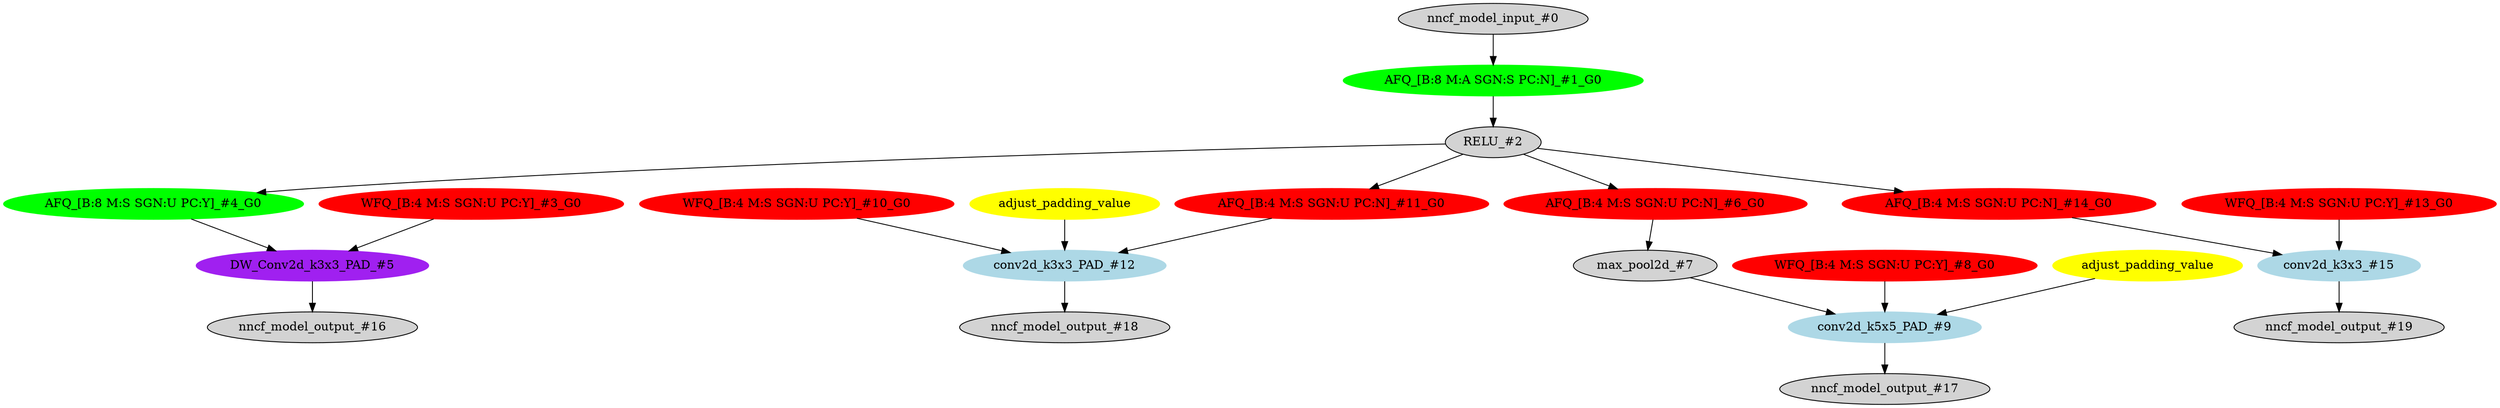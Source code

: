 strict digraph  {
"0 /nncf_model_input" [id=0, label="nncf_model_input_#0", scope="", style=filled, type=nncf_model_input];
"1 AsymmetricQuantizer/asymmetric_quantize" [color=green, id=1, label="AFQ_[B:8 M:A SGN:S PC:N]_#1_G0", scope=AsymmetricQuantizer, style=filled, type=asymmetric_quantize];
"2 MultiBranchesModel/ReLU/RELU" [id=2, label="RELU_#2", scope="MultiBranchesModel/ReLU", style=filled, type=RELU];
"3 MultiBranchesModel/NNCFConv2d[conv_a]/ModuleDict[pre_ops]/UpdateWeight[0]/SymmetricQuantizer[op]/symmetric_quantize" [color=red, id=3, label="WFQ_[B:4 M:S SGN:U PC:Y]_#3_G0", scope="MultiBranchesModel/NNCFConv2d[conv_a]/ModuleDict[pre_ops]/UpdateWeight[0]/SymmetricQuantizer[op]", style=filled, type=symmetric_quantize];
"4 MultiBranchesModel/NNCFConv2d[conv_a]/SymmetricQuantizer/symmetric_quantize" [color=green, id=4, label="AFQ_[B:8 M:S SGN:U PC:Y]_#4_G0", scope="MultiBranchesModel/NNCFConv2d[conv_a]/SymmetricQuantizer", style=filled, type=symmetric_quantize];
"5 MultiBranchesModel/NNCFConv2d[conv_a]/conv2d" [color=purple, id=5, label="DW_Conv2d_k3x3_PAD_#5", scope="MultiBranchesModel/NNCFConv2d[conv_a]", style=filled, type=conv2d];
"6 MultiBranchesModel/MaxPool2d[max_pool_b]/SymmetricQuantizer/symmetric_quantize" [color=red, id=6, label="AFQ_[B:4 M:S SGN:U PC:N]_#6_G0", scope="MultiBranchesModel/MaxPool2d[max_pool_b]/SymmetricQuantizer", style=filled, type=symmetric_quantize];
"7 MultiBranchesModel/MaxPool2d[max_pool_b]/max_pool2d" [id=7, label="max_pool2d_#7", scope="MultiBranchesModel/MaxPool2d[max_pool_b]", style=filled, type=max_pool2d];
"8 MultiBranchesModel/NNCFConv2d[conv_b]/ModuleDict[pre_ops]/UpdateWeight[1]/SymmetricQuantizer[op]/symmetric_quantize" [color=red, id=8, label="WFQ_[B:4 M:S SGN:U PC:Y]_#8_G0", scope="MultiBranchesModel/NNCFConv2d[conv_b]/ModuleDict[pre_ops]/UpdateWeight[1]/SymmetricQuantizer[op]", style=filled, type=symmetric_quantize];
"9 MultiBranchesModel/NNCFConv2d[conv_b]/conv2d" [color=lightblue, id=9, label="conv2d_k5x5_PAD_#9", scope="MultiBranchesModel/NNCFConv2d[conv_b]", style=filled, type=conv2d];
"10 MultiBranchesModel/NNCFConv2d[conv_c]/ModuleDict[pre_ops]/UpdateWeight[1]/SymmetricQuantizer[op]/symmetric_quantize" [color=red, id=10, label="WFQ_[B:4 M:S SGN:U PC:Y]_#10_G0", scope="MultiBranchesModel/NNCFConv2d[conv_c]/ModuleDict[pre_ops]/UpdateWeight[1]/SymmetricQuantizer[op]", style=filled, type=symmetric_quantize];
"11 MultiBranchesModel/NNCFConv2d[conv_c]/SymmetricQuantizer/symmetric_quantize" [color=red, id=11, label="AFQ_[B:4 M:S SGN:U PC:N]_#11_G0", scope="MultiBranchesModel/NNCFConv2d[conv_c]/SymmetricQuantizer", style=filled, type=symmetric_quantize];
"12 MultiBranchesModel/NNCFConv2d[conv_c]/conv2d" [color=lightblue, id=12, label="conv2d_k3x3_PAD_#12", scope="MultiBranchesModel/NNCFConv2d[conv_c]", style=filled, type=conv2d];
"13 MultiBranchesModel/NNCFConv2d[conv_d]/ModuleDict[pre_ops]/UpdateWeight[0]/SymmetricQuantizer[op]/symmetric_quantize" [color=red, id=13, label="WFQ_[B:4 M:S SGN:U PC:Y]_#13_G0", scope="MultiBranchesModel/NNCFConv2d[conv_d]/ModuleDict[pre_ops]/UpdateWeight[0]/SymmetricQuantizer[op]", style=filled, type=symmetric_quantize];
"14 MultiBranchesModel/NNCFConv2d[conv_d]/SymmetricQuantizer/symmetric_quantize" [color=red, id=14, label="AFQ_[B:4 M:S SGN:U PC:N]_#14_G0", scope="MultiBranchesModel/NNCFConv2d[conv_d]/SymmetricQuantizer", style=filled, type=symmetric_quantize];
"15 MultiBranchesModel/NNCFConv2d[conv_d]/conv2d" [color=lightblue, id=15, label="conv2d_k3x3_#15", scope="MultiBranchesModel/NNCFConv2d[conv_d]", style=filled, type=conv2d];
"16 /nncf_model_output" [id=16, label="nncf_model_output_#16", scope="", style=filled, type=nncf_model_output];
"17 /nncf_model_output" [id=17, label="nncf_model_output_#17", scope="", style=filled, type=nncf_model_output];
"18 /nncf_model_output" [id=18, label="nncf_model_output_#18", scope="", style=filled, type=nncf_model_output];
"19 /nncf_model_output" [id=19, label="nncf_model_output_#19", scope="", style=filled, type=nncf_model_output];
"9 MultiBranchesModel/NNCFConv2d[conv_b]/conv2d_apad" [color=yellow, label=adjust_padding_value, style=filled, type=""];
"12 MultiBranchesModel/NNCFConv2d[conv_c]/conv2d_apad" [color=yellow, label=adjust_padding_value, style=filled, type=""];
"0 /nncf_model_input" -> "1 AsymmetricQuantizer/asymmetric_quantize";
"1 AsymmetricQuantizer/asymmetric_quantize" -> "2 MultiBranchesModel/ReLU/RELU";
"2 MultiBranchesModel/ReLU/RELU" -> "4 MultiBranchesModel/NNCFConv2d[conv_a]/SymmetricQuantizer/symmetric_quantize";
"2 MultiBranchesModel/ReLU/RELU" -> "6 MultiBranchesModel/MaxPool2d[max_pool_b]/SymmetricQuantizer/symmetric_quantize";
"2 MultiBranchesModel/ReLU/RELU" -> "11 MultiBranchesModel/NNCFConv2d[conv_c]/SymmetricQuantizer/symmetric_quantize";
"2 MultiBranchesModel/ReLU/RELU" -> "14 MultiBranchesModel/NNCFConv2d[conv_d]/SymmetricQuantizer/symmetric_quantize";
"3 MultiBranchesModel/NNCFConv2d[conv_a]/ModuleDict[pre_ops]/UpdateWeight[0]/SymmetricQuantizer[op]/symmetric_quantize" -> "5 MultiBranchesModel/NNCFConv2d[conv_a]/conv2d";
"4 MultiBranchesModel/NNCFConv2d[conv_a]/SymmetricQuantizer/symmetric_quantize" -> "5 MultiBranchesModel/NNCFConv2d[conv_a]/conv2d";
"5 MultiBranchesModel/NNCFConv2d[conv_a]/conv2d" -> "16 /nncf_model_output";
"6 MultiBranchesModel/MaxPool2d[max_pool_b]/SymmetricQuantizer/symmetric_quantize" -> "7 MultiBranchesModel/MaxPool2d[max_pool_b]/max_pool2d";
"7 MultiBranchesModel/MaxPool2d[max_pool_b]/max_pool2d" -> "9 MultiBranchesModel/NNCFConv2d[conv_b]/conv2d";
"8 MultiBranchesModel/NNCFConv2d[conv_b]/ModuleDict[pre_ops]/UpdateWeight[1]/SymmetricQuantizer[op]/symmetric_quantize" -> "9 MultiBranchesModel/NNCFConv2d[conv_b]/conv2d";
"9 MultiBranchesModel/NNCFConv2d[conv_b]/conv2d" -> "17 /nncf_model_output";
"10 MultiBranchesModel/NNCFConv2d[conv_c]/ModuleDict[pre_ops]/UpdateWeight[1]/SymmetricQuantizer[op]/symmetric_quantize" -> "12 MultiBranchesModel/NNCFConv2d[conv_c]/conv2d";
"11 MultiBranchesModel/NNCFConv2d[conv_c]/SymmetricQuantizer/symmetric_quantize" -> "12 MultiBranchesModel/NNCFConv2d[conv_c]/conv2d";
"12 MultiBranchesModel/NNCFConv2d[conv_c]/conv2d" -> "18 /nncf_model_output";
"13 MultiBranchesModel/NNCFConv2d[conv_d]/ModuleDict[pre_ops]/UpdateWeight[0]/SymmetricQuantizer[op]/symmetric_quantize" -> "15 MultiBranchesModel/NNCFConv2d[conv_d]/conv2d";
"14 MultiBranchesModel/NNCFConv2d[conv_d]/SymmetricQuantizer/symmetric_quantize" -> "15 MultiBranchesModel/NNCFConv2d[conv_d]/conv2d";
"15 MultiBranchesModel/NNCFConv2d[conv_d]/conv2d" -> "19 /nncf_model_output";
"9 MultiBranchesModel/NNCFConv2d[conv_b]/conv2d_apad" -> "9 MultiBranchesModel/NNCFConv2d[conv_b]/conv2d";
"12 MultiBranchesModel/NNCFConv2d[conv_c]/conv2d_apad" -> "12 MultiBranchesModel/NNCFConv2d[conv_c]/conv2d";
}
